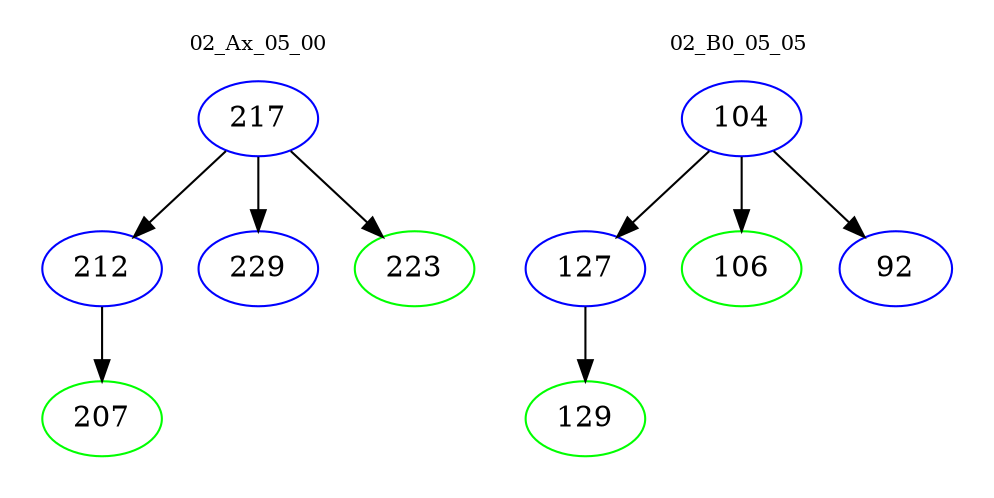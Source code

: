 digraph{
subgraph cluster_0 {
color = white
label = "02_Ax_05_00";
fontsize=10;
T0_217 [label="217", color="blue"]
T0_217 -> T0_212 [color="black"]
T0_212 [label="212", color="blue"]
T0_212 -> T0_207 [color="black"]
T0_207 [label="207", color="green"]
T0_217 -> T0_229 [color="black"]
T0_229 [label="229", color="blue"]
T0_217 -> T0_223 [color="black"]
T0_223 [label="223", color="green"]
}
subgraph cluster_1 {
color = white
label = "02_B0_05_05";
fontsize=10;
T1_104 [label="104", color="blue"]
T1_104 -> T1_127 [color="black"]
T1_127 [label="127", color="blue"]
T1_127 -> T1_129 [color="black"]
T1_129 [label="129", color="green"]
T1_104 -> T1_106 [color="black"]
T1_106 [label="106", color="green"]
T1_104 -> T1_92 [color="black"]
T1_92 [label="92", color="blue"]
}
}
